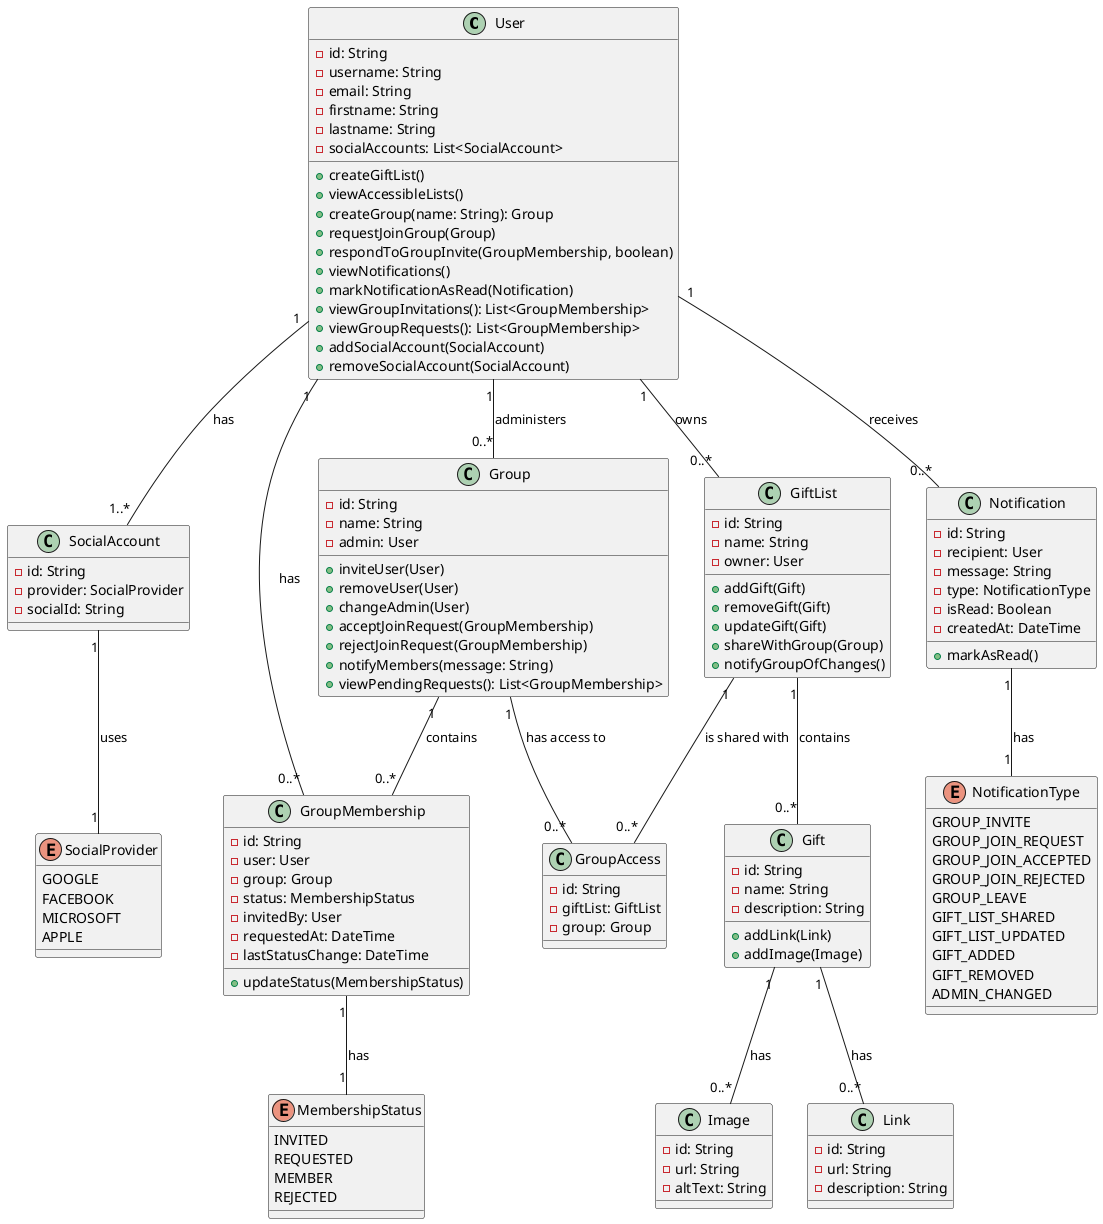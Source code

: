 @startuml Gift List Manager with Social Login

class User {
  -id: String
  -username: String
  -email: String
  -firstname: String
  -lastname: String
  -socialAccounts: List<SocialAccount>
  +createGiftList()
  +viewAccessibleLists()
  +createGroup(name: String): Group
  +requestJoinGroup(Group)
  +respondToGroupInvite(GroupMembership, boolean)
  +viewNotifications()
  +markNotificationAsRead(Notification)
  +viewGroupInvitations(): List<GroupMembership>
  +viewGroupRequests(): List<GroupMembership>
  +addSocialAccount(SocialAccount)
  +removeSocialAccount(SocialAccount)
}

class SocialAccount {
  -id: String
  -provider: SocialProvider
  -socialId: String
}

enum SocialProvider {
  GOOGLE
  FACEBOOK
  MICROSOFT
  APPLE
}

class Group {
  -id: String
  -name: String
  -admin: User
  +inviteUser(User)
  +removeUser(User)
  +changeAdmin(User)
  +acceptJoinRequest(GroupMembership)
  +rejectJoinRequest(GroupMembership)
  +notifyMembers(message: String)
  +viewPendingRequests(): List<GroupMembership>
}

class GroupMembership {
  -id: String
  -user: User
  -group: Group
  -status: MembershipStatus
  -invitedBy: User
  -requestedAt: DateTime
  -lastStatusChange: DateTime
  +updateStatus(MembershipStatus)
}

enum MembershipStatus {
  INVITED
  REQUESTED
  MEMBER
  REJECTED
}

class GiftList {
  -id: String
  -name: String
  -owner: User
  +addGift(Gift)
  +removeGift(Gift)
  +updateGift(Gift)
  +shareWithGroup(Group)
  +notifyGroupOfChanges()
}

class Gift {
  -id: String
  -name: String
  -description: String
  +addLink(Link)
  +addImage(Image)
}

class Link {
  -id: String
  -url: String
  -description: String
}

class Image {
  -id: String
  -url: String
  -altText: String
}

class GroupAccess {
  -id: String
  -giftList: GiftList
  -group: Group
}

class Notification {
  -id: String
  -recipient: User
  -message: String
  -type: NotificationType
  -isRead: Boolean
  -createdAt: DateTime
  +markAsRead()
}

enum NotificationType {
  GROUP_INVITE
  GROUP_JOIN_REQUEST
  GROUP_JOIN_ACCEPTED
  GROUP_JOIN_REJECTED
  GROUP_LEAVE
  GIFT_LIST_SHARED
  GIFT_LIST_UPDATED
  GIFT_ADDED
  GIFT_REMOVED
  ADMIN_CHANGED
}

User "1" -- "0..*" GiftList : owns
User "1" -- "0..*" GroupMembership : has
User "1" -- "0..*" Group : administers
User "1" -- "0..*" Notification : receives
User "1" -- "1..*" SocialAccount : has
Group "1" -- "0..*" GroupMembership : contains
Group "1" -- "0..*" GroupAccess : has access to
GiftList "1" -- "0..*" Gift : contains
Gift "1" -- "0..*" Link : has
Gift "1" -- "0..*" Image : has
GiftList "1" -- "0..*" GroupAccess : is shared with
Notification "1" -- "1" NotificationType : has
GroupMembership "1" -- "1" MembershipStatus : has
SocialAccount "1" -- "1" SocialProvider : uses

@enduml